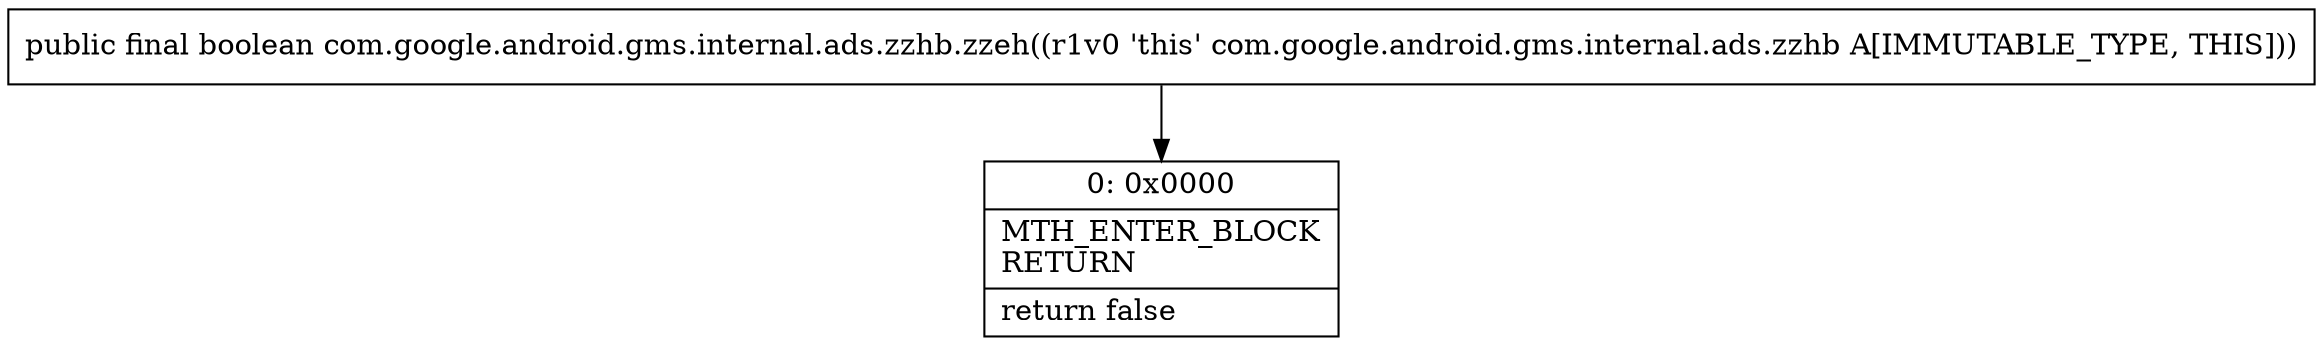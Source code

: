 digraph "CFG forcom.google.android.gms.internal.ads.zzhb.zzeh()Z" {
Node_0 [shape=record,label="{0\:\ 0x0000|MTH_ENTER_BLOCK\lRETURN\l|return false\l}"];
MethodNode[shape=record,label="{public final boolean com.google.android.gms.internal.ads.zzhb.zzeh((r1v0 'this' com.google.android.gms.internal.ads.zzhb A[IMMUTABLE_TYPE, THIS])) }"];
MethodNode -> Node_0;
}

